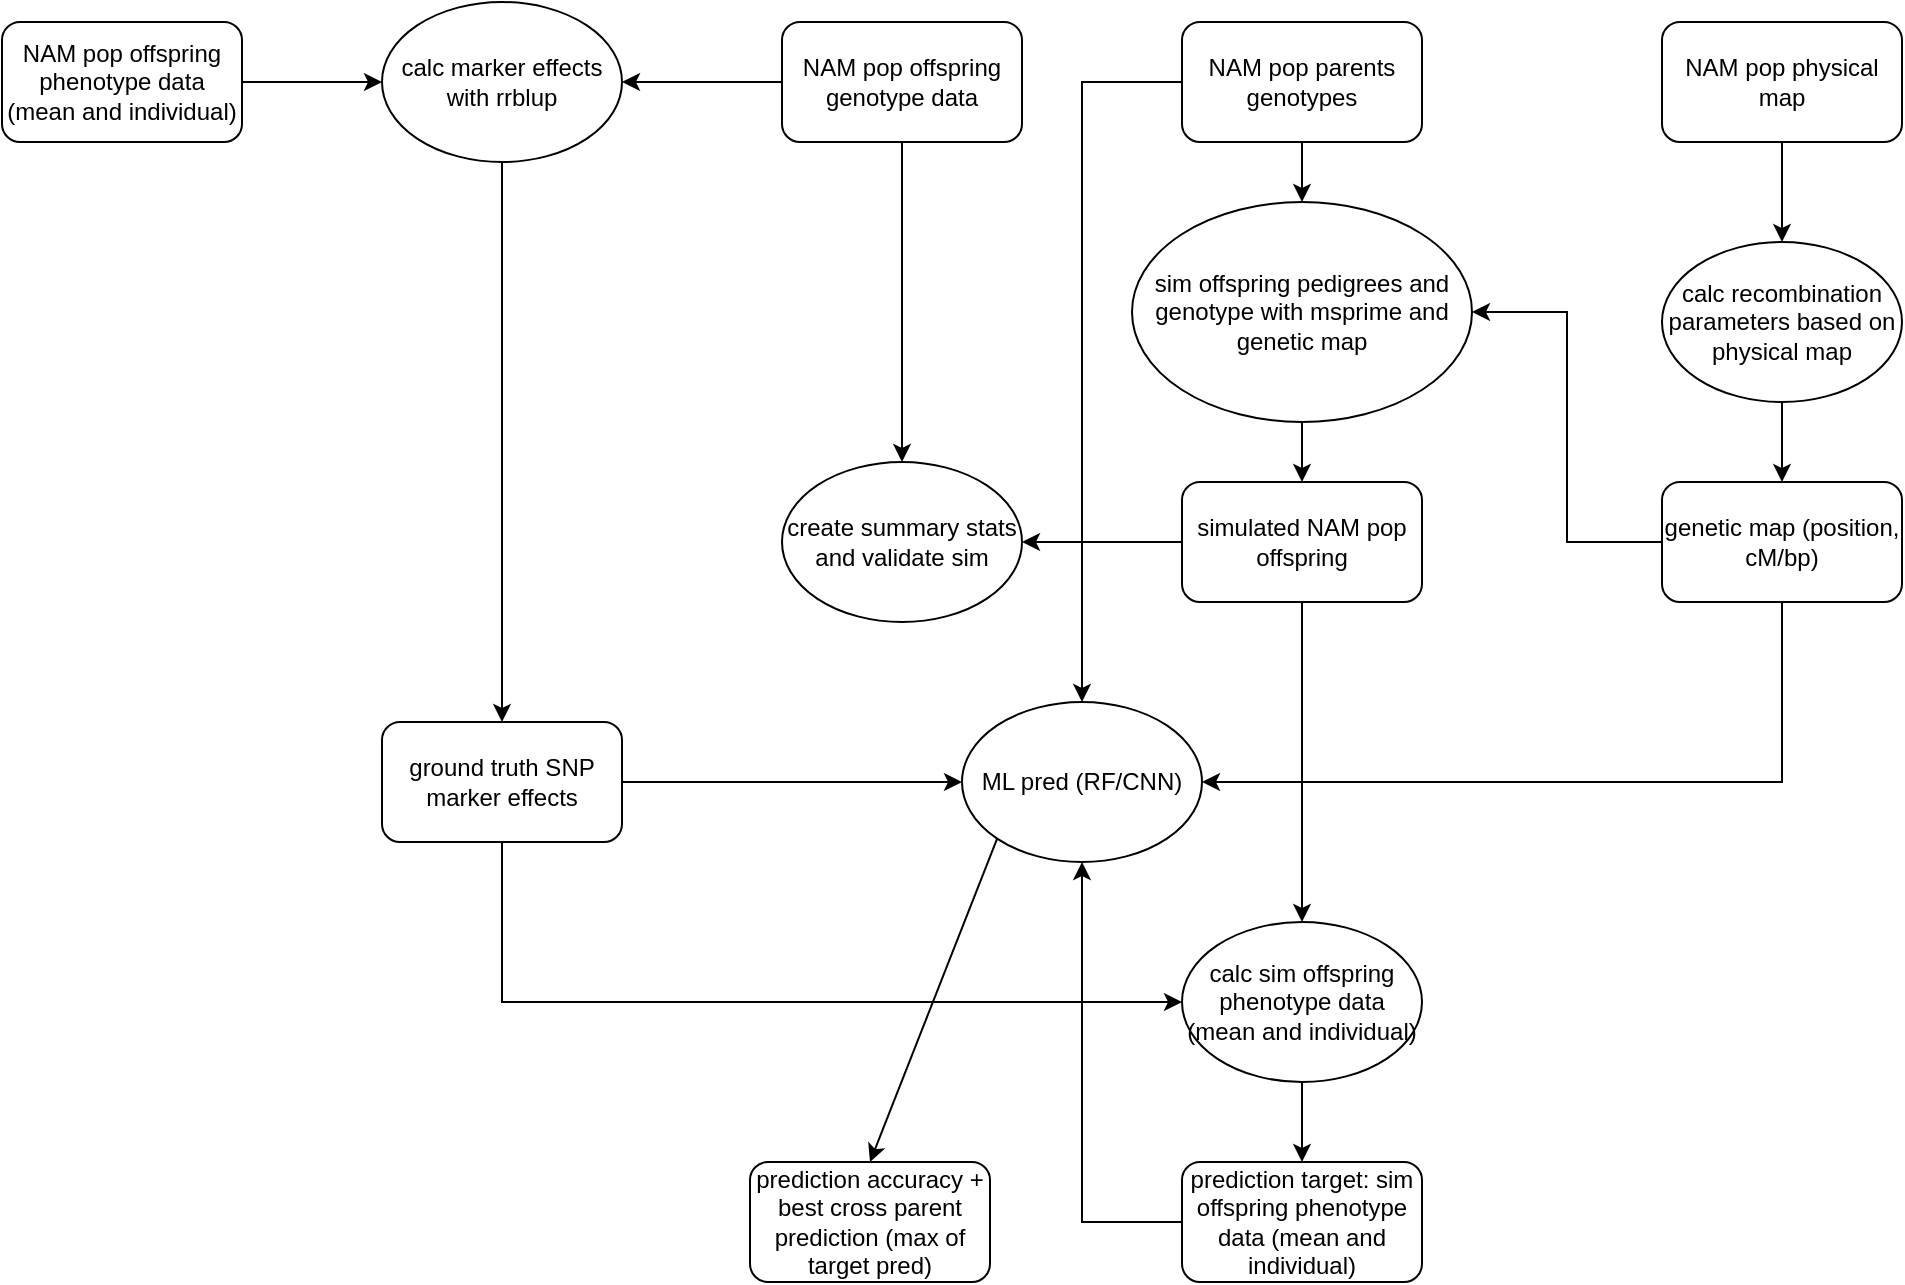 <mxfile version="20.3.3" type="device"><diagram id="C5RBs43oDa-KdzZeNtuy" name="Page-1"><mxGraphModel dx="1483" dy="754" grid="1" gridSize="10" guides="1" tooltips="1" connect="1" arrows="1" fold="1" page="1" pageScale="1" pageWidth="827" pageHeight="1169" math="0" shadow="0"><root><mxCell id="WIyWlLk6GJQsqaUBKTNV-0"/><mxCell id="WIyWlLk6GJQsqaUBKTNV-1" parent="WIyWlLk6GJQsqaUBKTNV-0"/><mxCell id="qIYnpFYA4jkUjQLkoqqI-20" style="edgeStyle=orthogonalEdgeStyle;rounded=0;orthogonalLoop=1;jettySize=auto;html=1;entryX=0.5;entryY=0;entryDx=0;entryDy=0;" edge="1" parent="WIyWlLk6GJQsqaUBKTNV-1" source="qIYnpFYA4jkUjQLkoqqI-0" target="qIYnpFYA4jkUjQLkoqqI-19"><mxGeometry relative="1" as="geometry"/></mxCell><mxCell id="qIYnpFYA4jkUjQLkoqqI-29" style="edgeStyle=orthogonalEdgeStyle;rounded=0;orthogonalLoop=1;jettySize=auto;html=1;entryX=1;entryY=0.5;entryDx=0;entryDy=0;" edge="1" parent="WIyWlLk6GJQsqaUBKTNV-1" source="qIYnpFYA4jkUjQLkoqqI-0" target="qIYnpFYA4jkUjQLkoqqI-28"><mxGeometry relative="1" as="geometry"/></mxCell><mxCell id="qIYnpFYA4jkUjQLkoqqI-44" style="edgeStyle=orthogonalEdgeStyle;rounded=0;orthogonalLoop=1;jettySize=auto;html=1;entryX=0.5;entryY=0;entryDx=0;entryDy=0;exitX=0;exitY=0.5;exitDx=0;exitDy=0;" edge="1" parent="WIyWlLk6GJQsqaUBKTNV-1" source="qIYnpFYA4jkUjQLkoqqI-10" target="qIYnpFYA4jkUjQLkoqqI-36"><mxGeometry relative="1" as="geometry"><Array as="points"><mxPoint x="580" y="60"/></Array></mxGeometry></mxCell><mxCell id="qIYnpFYA4jkUjQLkoqqI-0" value="NAM pop offspring genotype data" style="rounded=1;whiteSpace=wrap;html=1;" vertex="1" parent="WIyWlLk6GJQsqaUBKTNV-1"><mxGeometry x="430" y="30" width="120" height="60" as="geometry"/></mxCell><mxCell id="qIYnpFYA4jkUjQLkoqqI-17" style="edgeStyle=orthogonalEdgeStyle;rounded=0;orthogonalLoop=1;jettySize=auto;html=1;entryX=0.5;entryY=0;entryDx=0;entryDy=0;" edge="1" parent="WIyWlLk6GJQsqaUBKTNV-1" source="qIYnpFYA4jkUjQLkoqqI-10" target="qIYnpFYA4jkUjQLkoqqI-15"><mxGeometry relative="1" as="geometry"/></mxCell><mxCell id="qIYnpFYA4jkUjQLkoqqI-10" value="NAM pop parents genotypes" style="rounded=1;whiteSpace=wrap;html=1;" vertex="1" parent="WIyWlLk6GJQsqaUBKTNV-1"><mxGeometry x="630" y="30" width="120" height="60" as="geometry"/></mxCell><mxCell id="qIYnpFYA4jkUjQLkoqqI-21" style="edgeStyle=orthogonalEdgeStyle;rounded=0;orthogonalLoop=1;jettySize=auto;html=1;entryX=1;entryY=0.5;entryDx=0;entryDy=0;" edge="1" parent="WIyWlLk6GJQsqaUBKTNV-1" source="qIYnpFYA4jkUjQLkoqqI-11" target="qIYnpFYA4jkUjQLkoqqI-19"><mxGeometry relative="1" as="geometry"/></mxCell><mxCell id="qIYnpFYA4jkUjQLkoqqI-48" style="edgeStyle=orthogonalEdgeStyle;rounded=0;orthogonalLoop=1;jettySize=auto;html=1;entryX=0.5;entryY=0;entryDx=0;entryDy=0;" edge="1" parent="WIyWlLk6GJQsqaUBKTNV-1" source="qIYnpFYA4jkUjQLkoqqI-11" target="qIYnpFYA4jkUjQLkoqqI-46"><mxGeometry relative="1" as="geometry"/></mxCell><mxCell id="qIYnpFYA4jkUjQLkoqqI-11" value="simulated NAM pop offspring" style="rounded=1;whiteSpace=wrap;html=1;" vertex="1" parent="WIyWlLk6GJQsqaUBKTNV-1"><mxGeometry x="630" y="260" width="120" height="60" as="geometry"/></mxCell><mxCell id="qIYnpFYA4jkUjQLkoqqI-18" value="" style="edgeStyle=orthogonalEdgeStyle;rounded=0;orthogonalLoop=1;jettySize=auto;html=1;" edge="1" parent="WIyWlLk6GJQsqaUBKTNV-1" source="qIYnpFYA4jkUjQLkoqqI-15" target="qIYnpFYA4jkUjQLkoqqI-11"><mxGeometry relative="1" as="geometry"/></mxCell><mxCell id="qIYnpFYA4jkUjQLkoqqI-15" value="sim offspring pedigrees and genotype with msprime and genetic map" style="ellipse;whiteSpace=wrap;html=1;" vertex="1" parent="WIyWlLk6GJQsqaUBKTNV-1"><mxGeometry x="605" y="120" width="170" height="110" as="geometry"/></mxCell><mxCell id="qIYnpFYA4jkUjQLkoqqI-19" value="create summary stats and validate sim" style="ellipse;whiteSpace=wrap;html=1;" vertex="1" parent="WIyWlLk6GJQsqaUBKTNV-1"><mxGeometry x="430" y="250" width="120" height="80" as="geometry"/></mxCell><mxCell id="qIYnpFYA4jkUjQLkoqqI-24" style="edgeStyle=orthogonalEdgeStyle;rounded=0;orthogonalLoop=1;jettySize=auto;html=1;entryX=0.5;entryY=0;entryDx=0;entryDy=0;" edge="1" parent="WIyWlLk6GJQsqaUBKTNV-1" source="qIYnpFYA4jkUjQLkoqqI-22" target="qIYnpFYA4jkUjQLkoqqI-23"><mxGeometry relative="1" as="geometry"/></mxCell><mxCell id="qIYnpFYA4jkUjQLkoqqI-22" value="NAM pop physical map" style="rounded=1;whiteSpace=wrap;html=1;" vertex="1" parent="WIyWlLk6GJQsqaUBKTNV-1"><mxGeometry x="870" y="30" width="120" height="60" as="geometry"/></mxCell><mxCell id="qIYnpFYA4jkUjQLkoqqI-34" style="edgeStyle=orthogonalEdgeStyle;rounded=0;orthogonalLoop=1;jettySize=auto;html=1;" edge="1" parent="WIyWlLk6GJQsqaUBKTNV-1" source="qIYnpFYA4jkUjQLkoqqI-23" target="qIYnpFYA4jkUjQLkoqqI-33"><mxGeometry relative="1" as="geometry"/></mxCell><mxCell id="qIYnpFYA4jkUjQLkoqqI-23" value="calc recombination parameters based on physical map" style="ellipse;whiteSpace=wrap;html=1;" vertex="1" parent="WIyWlLk6GJQsqaUBKTNV-1"><mxGeometry x="870" y="140" width="120" height="80" as="geometry"/></mxCell><mxCell id="qIYnpFYA4jkUjQLkoqqI-31" style="edgeStyle=orthogonalEdgeStyle;rounded=0;orthogonalLoop=1;jettySize=auto;html=1;entryX=0.5;entryY=0;entryDx=0;entryDy=0;" edge="1" parent="WIyWlLk6GJQsqaUBKTNV-1" source="qIYnpFYA4jkUjQLkoqqI-28" target="qIYnpFYA4jkUjQLkoqqI-30"><mxGeometry relative="1" as="geometry"/></mxCell><mxCell id="qIYnpFYA4jkUjQLkoqqI-28" value="calc marker effects with rrblup" style="ellipse;whiteSpace=wrap;html=1;" vertex="1" parent="WIyWlLk6GJQsqaUBKTNV-1"><mxGeometry x="230" y="20" width="120" height="80" as="geometry"/></mxCell><mxCell id="qIYnpFYA4jkUjQLkoqqI-37" style="edgeStyle=orthogonalEdgeStyle;rounded=0;orthogonalLoop=1;jettySize=auto;html=1;entryX=0;entryY=0.5;entryDx=0;entryDy=0;" edge="1" parent="WIyWlLk6GJQsqaUBKTNV-1" source="qIYnpFYA4jkUjQLkoqqI-30" target="qIYnpFYA4jkUjQLkoqqI-36"><mxGeometry relative="1" as="geometry"/></mxCell><mxCell id="qIYnpFYA4jkUjQLkoqqI-47" style="edgeStyle=orthogonalEdgeStyle;rounded=0;orthogonalLoop=1;jettySize=auto;html=1;entryX=0;entryY=0.5;entryDx=0;entryDy=0;exitX=0.5;exitY=1;exitDx=0;exitDy=0;" edge="1" parent="WIyWlLk6GJQsqaUBKTNV-1" source="qIYnpFYA4jkUjQLkoqqI-30" target="qIYnpFYA4jkUjQLkoqqI-46"><mxGeometry relative="1" as="geometry"/></mxCell><mxCell id="qIYnpFYA4jkUjQLkoqqI-30" value="ground truth SNP marker effects" style="rounded=1;whiteSpace=wrap;html=1;" vertex="1" parent="WIyWlLk6GJQsqaUBKTNV-1"><mxGeometry x="230" y="380" width="120" height="60" as="geometry"/></mxCell><mxCell id="qIYnpFYA4jkUjQLkoqqI-42" style="edgeStyle=orthogonalEdgeStyle;rounded=0;orthogonalLoop=1;jettySize=auto;html=1;entryX=0;entryY=0.5;entryDx=0;entryDy=0;" edge="1" parent="WIyWlLk6GJQsqaUBKTNV-1" source="qIYnpFYA4jkUjQLkoqqI-32" target="qIYnpFYA4jkUjQLkoqqI-28"><mxGeometry relative="1" as="geometry"/></mxCell><mxCell id="qIYnpFYA4jkUjQLkoqqI-32" value="NAM pop offspring phenotype data (mean and individual)" style="rounded=1;whiteSpace=wrap;html=1;" vertex="1" parent="WIyWlLk6GJQsqaUBKTNV-1"><mxGeometry x="40" y="30" width="120" height="60" as="geometry"/></mxCell><mxCell id="qIYnpFYA4jkUjQLkoqqI-35" style="edgeStyle=orthogonalEdgeStyle;rounded=0;orthogonalLoop=1;jettySize=auto;html=1;entryX=1;entryY=0.5;entryDx=0;entryDy=0;" edge="1" parent="WIyWlLk6GJQsqaUBKTNV-1" source="qIYnpFYA4jkUjQLkoqqI-33" target="qIYnpFYA4jkUjQLkoqqI-15"><mxGeometry relative="1" as="geometry"/></mxCell><mxCell id="qIYnpFYA4jkUjQLkoqqI-38" style="edgeStyle=orthogonalEdgeStyle;rounded=0;orthogonalLoop=1;jettySize=auto;html=1;entryX=1;entryY=0.5;entryDx=0;entryDy=0;" edge="1" parent="WIyWlLk6GJQsqaUBKTNV-1" source="qIYnpFYA4jkUjQLkoqqI-33" target="qIYnpFYA4jkUjQLkoqqI-36"><mxGeometry relative="1" as="geometry"><Array as="points"><mxPoint x="930" y="410"/></Array></mxGeometry></mxCell><mxCell id="qIYnpFYA4jkUjQLkoqqI-33" value="genetic map (position, cM/bp)" style="rounded=1;whiteSpace=wrap;html=1;" vertex="1" parent="WIyWlLk6GJQsqaUBKTNV-1"><mxGeometry x="870" y="260" width="120" height="60" as="geometry"/></mxCell><mxCell id="qIYnpFYA4jkUjQLkoqqI-36" value="ML pred (RF/CNN)" style="ellipse;whiteSpace=wrap;html=1;" vertex="1" parent="WIyWlLk6GJQsqaUBKTNV-1"><mxGeometry x="520" y="370" width="120" height="80" as="geometry"/></mxCell><mxCell id="qIYnpFYA4jkUjQLkoqqI-54" style="edgeStyle=orthogonalEdgeStyle;rounded=0;orthogonalLoop=1;jettySize=auto;html=1;entryX=0.5;entryY=0;entryDx=0;entryDy=0;" edge="1" parent="WIyWlLk6GJQsqaUBKTNV-1" source="qIYnpFYA4jkUjQLkoqqI-46" target="qIYnpFYA4jkUjQLkoqqI-49"><mxGeometry relative="1" as="geometry"/></mxCell><mxCell id="qIYnpFYA4jkUjQLkoqqI-46" value="calc sim offspring phenotype data (mean and individual)" style="ellipse;whiteSpace=wrap;html=1;" vertex="1" parent="WIyWlLk6GJQsqaUBKTNV-1"><mxGeometry x="630" y="480" width="120" height="80" as="geometry"/></mxCell><mxCell id="qIYnpFYA4jkUjQLkoqqI-50" style="edgeStyle=orthogonalEdgeStyle;rounded=0;orthogonalLoop=1;jettySize=auto;html=1;entryX=0.5;entryY=1;entryDx=0;entryDy=0;exitX=0;exitY=0.5;exitDx=0;exitDy=0;" edge="1" parent="WIyWlLk6GJQsqaUBKTNV-1" source="qIYnpFYA4jkUjQLkoqqI-49" target="qIYnpFYA4jkUjQLkoqqI-36"><mxGeometry relative="1" as="geometry"/></mxCell><mxCell id="qIYnpFYA4jkUjQLkoqqI-49" value="prediction target: sim offspring phenotype data (mean and individual)" style="rounded=1;whiteSpace=wrap;html=1;" vertex="1" parent="WIyWlLk6GJQsqaUBKTNV-1"><mxGeometry x="630" y="600" width="120" height="60" as="geometry"/></mxCell><mxCell id="qIYnpFYA4jkUjQLkoqqI-51" value="prediction accuracy + best cross parent prediction (max of target pred)" style="rounded=1;whiteSpace=wrap;html=1;" vertex="1" parent="WIyWlLk6GJQsqaUBKTNV-1"><mxGeometry x="414" y="600" width="120" height="60" as="geometry"/></mxCell><mxCell id="qIYnpFYA4jkUjQLkoqqI-53" value="" style="endArrow=classic;html=1;rounded=0;exitX=0;exitY=1;exitDx=0;exitDy=0;entryX=0.5;entryY=0;entryDx=0;entryDy=0;" edge="1" parent="WIyWlLk6GJQsqaUBKTNV-1" source="qIYnpFYA4jkUjQLkoqqI-36" target="qIYnpFYA4jkUjQLkoqqI-51"><mxGeometry width="50" height="50" relative="1" as="geometry"><mxPoint x="460" y="490" as="sourcePoint"/><mxPoint x="510" y="440" as="targetPoint"/></mxGeometry></mxCell></root></mxGraphModel></diagram></mxfile>